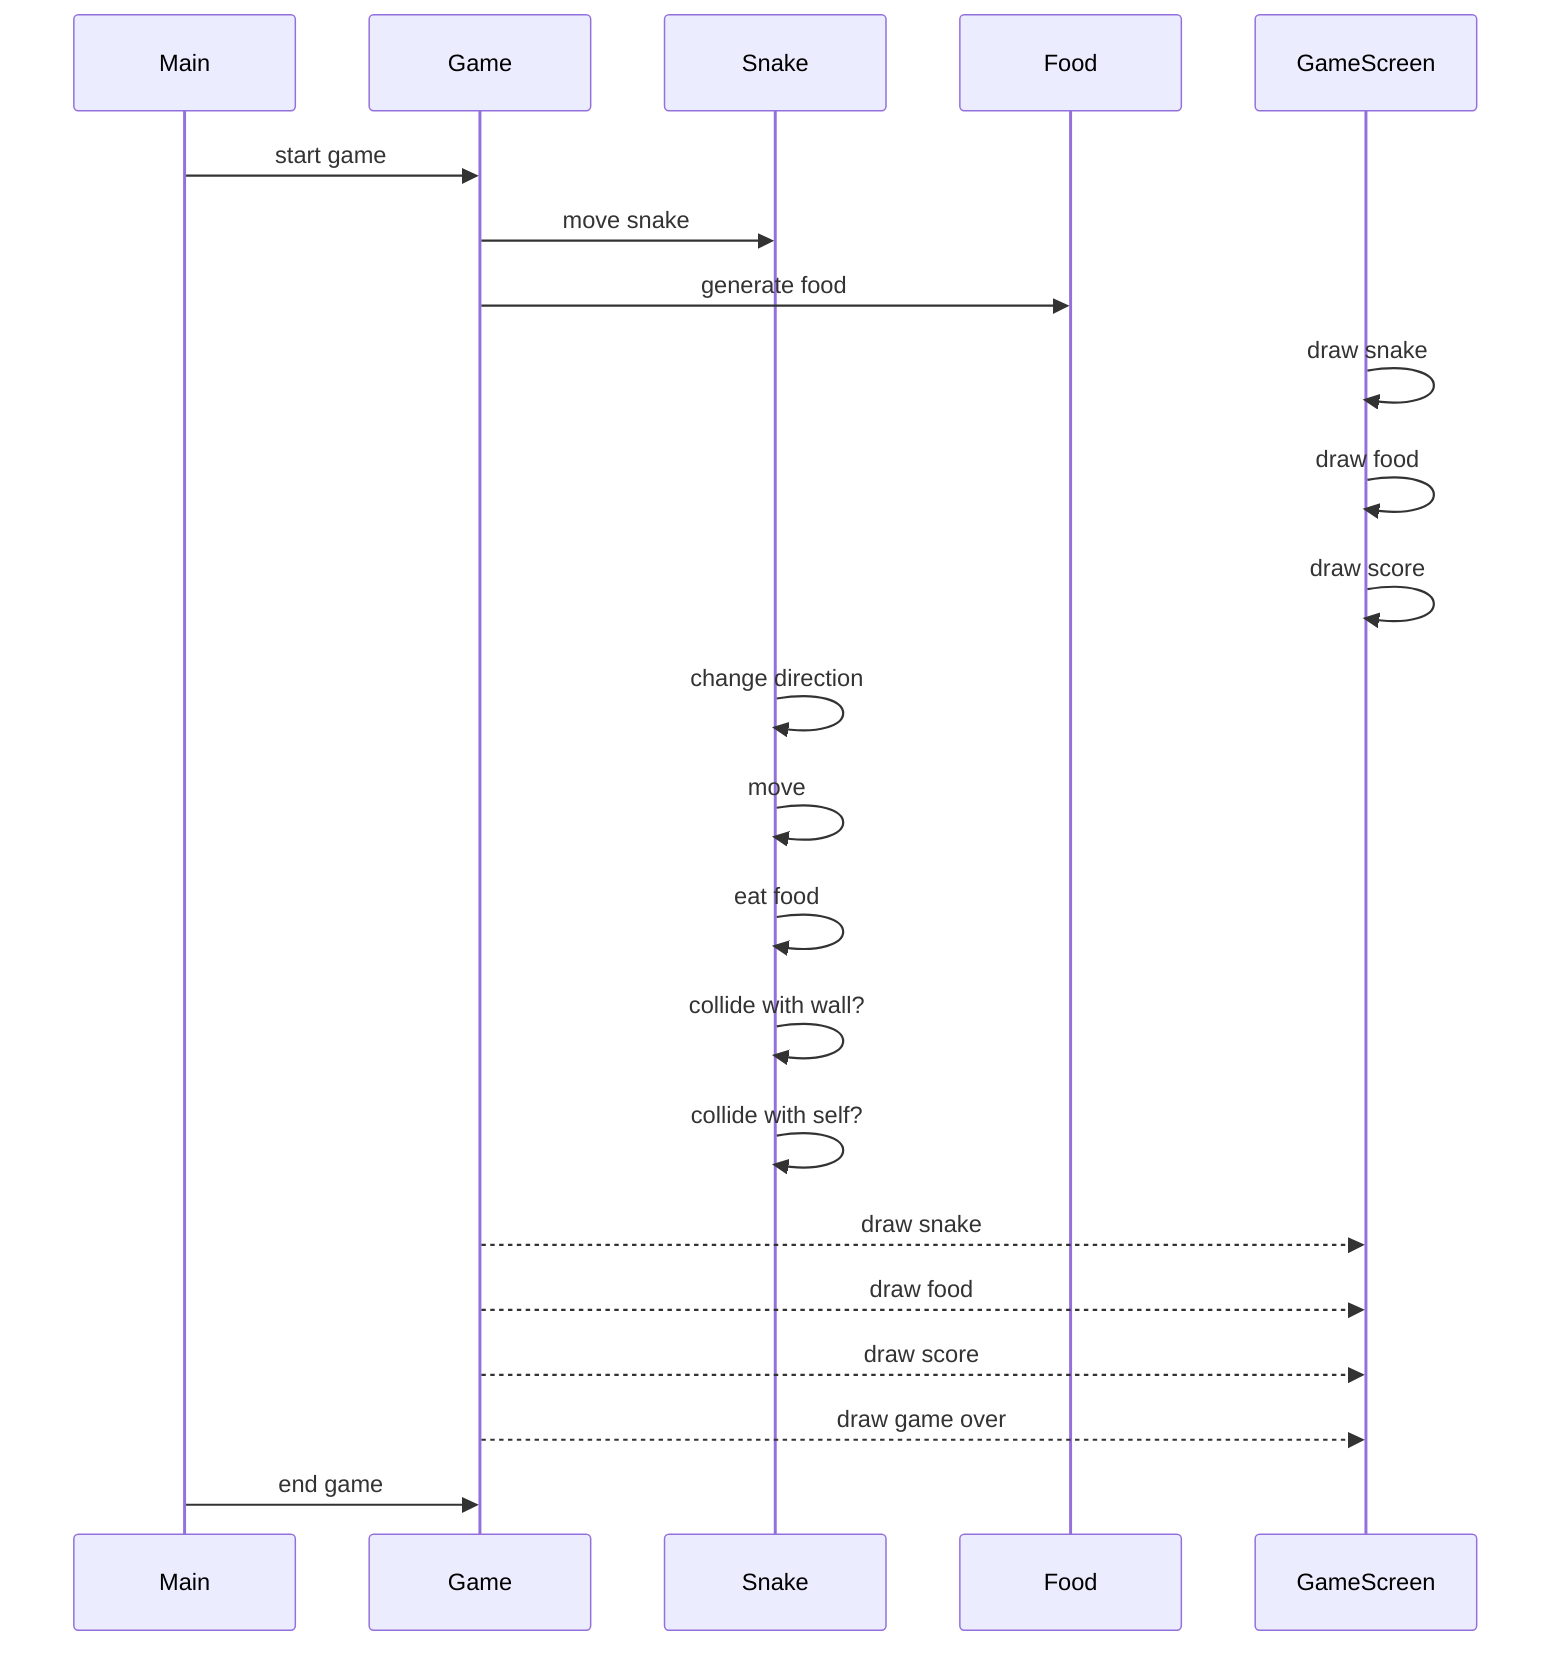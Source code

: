 sequenceDiagram
    participant M as Main
    participant G as Game
    participant S as Snake
    participant F as Food
    participant GS as GameScreen

    M->>G: start game
    G->>S: move snake
    G->>F: generate food
    GS->>GS: draw snake
    GS->>GS: draw food
    GS->>GS: draw score
    S->>S: change direction
    S->>S: move
    S->>S: eat food
    S->>S: collide with wall?
    S->>S: collide with self?
    G-->>GS: draw snake
    G-->>GS: draw food
    G-->>GS: draw score
    G-->>GS: draw game over
    M->>G: end game